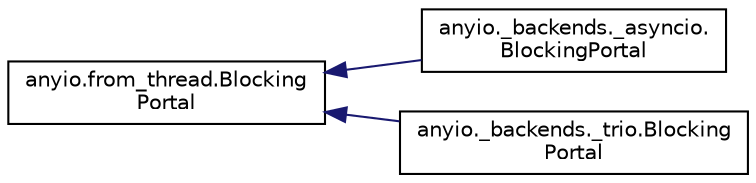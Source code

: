digraph "Graphical Class Hierarchy"
{
 // LATEX_PDF_SIZE
  edge [fontname="Helvetica",fontsize="10",labelfontname="Helvetica",labelfontsize="10"];
  node [fontname="Helvetica",fontsize="10",shape=record];
  rankdir="LR";
  Node0 [label="anyio.from_thread.Blocking\lPortal",height=0.2,width=0.4,color="black", fillcolor="white", style="filled",URL="$classanyio_1_1from__thread_1_1BlockingPortal.html",tooltip=" "];
  Node0 -> Node1 [dir="back",color="midnightblue",fontsize="10",style="solid",fontname="Helvetica"];
  Node1 [label="anyio._backends._asyncio.\lBlockingPortal",height=0.2,width=0.4,color="black", fillcolor="white", style="filled",URL="$classanyio_1_1__backends_1_1__asyncio_1_1BlockingPortal.html",tooltip=" "];
  Node0 -> Node2 [dir="back",color="midnightblue",fontsize="10",style="solid",fontname="Helvetica"];
  Node2 [label="anyio._backends._trio.Blocking\lPortal",height=0.2,width=0.4,color="black", fillcolor="white", style="filled",URL="$classanyio_1_1__backends_1_1__trio_1_1BlockingPortal.html",tooltip=" "];
}
